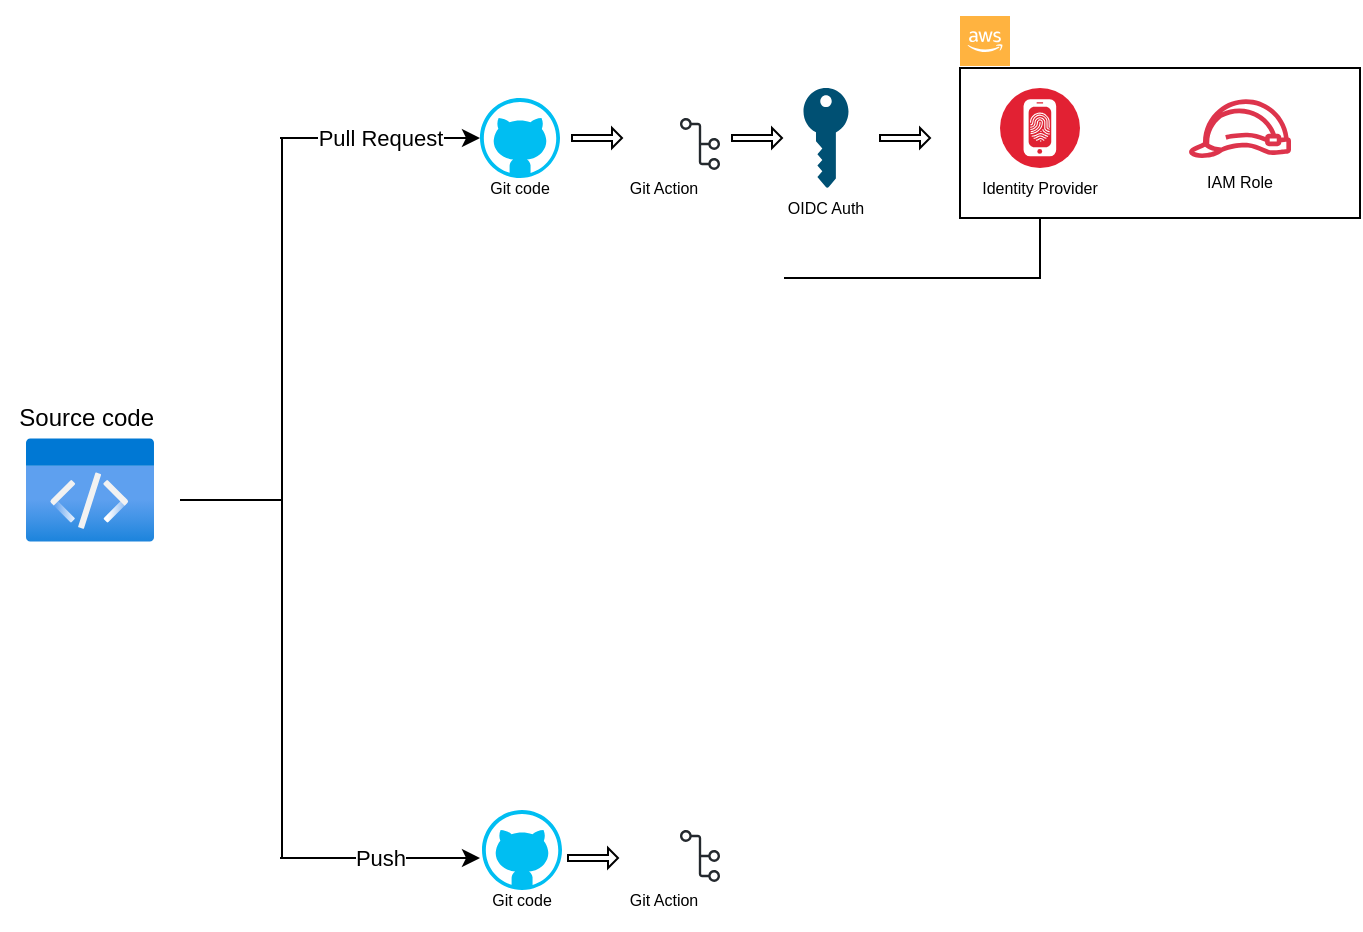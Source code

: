 <mxfile version="22.1.8" type="github">
  <diagram name="Page-1" id="BLeY4aLAC0U9kCGDIPzT">
    <mxGraphModel dx="383" dy="729" grid="1" gridSize="10" guides="1" tooltips="1" connect="1" arrows="1" fold="1" page="1" pageScale="1" pageWidth="1169" pageHeight="827" background="#ffffff" math="0" shadow="0">
      <root>
        <mxCell id="0" />
        <mxCell id="1" parent="0" />
        <mxCell id="69v9tuPCCNIXZ4btn9kC-2" value="" style="endArrow=none;html=1;rounded=0;edgeStyle=orthogonalEdgeStyle;" parent="1" edge="1">
          <mxGeometry width="50" height="50" relative="1" as="geometry">
            <mxPoint x="90" y="381" as="sourcePoint" />
            <mxPoint x="141" y="200" as="targetPoint" />
            <Array as="points">
              <mxPoint x="141" y="381" />
              <mxPoint x="141" y="231" />
            </Array>
          </mxGeometry>
        </mxCell>
        <mxCell id="69v9tuPCCNIXZ4btn9kC-3" value="" style="endArrow=none;html=1;rounded=0;edgeStyle=orthogonalEdgeStyle;" parent="1" edge="1">
          <mxGeometry width="50" height="50" relative="1" as="geometry">
            <mxPoint x="90" y="381.0" as="sourcePoint" />
            <mxPoint x="141" y="560" as="targetPoint" />
            <Array as="points">
              <mxPoint x="141" y="381.0" />
              <mxPoint x="141" y="531.0" />
            </Array>
          </mxGeometry>
        </mxCell>
        <mxCell id="69v9tuPCCNIXZ4btn9kC-6" value="" style="endArrow=classic;html=1;rounded=0;edgeStyle=orthogonalEdgeStyle;" parent="1" edge="1">
          <mxGeometry relative="1" as="geometry">
            <mxPoint x="140" y="200" as="sourcePoint" />
            <mxPoint x="240" y="200" as="targetPoint" />
          </mxGeometry>
        </mxCell>
        <mxCell id="69v9tuPCCNIXZ4btn9kC-7" value="Pull Request" style="edgeLabel;resizable=0;html=1;align=center;verticalAlign=middle;" parent="69v9tuPCCNIXZ4btn9kC-6" connectable="0" vertex="1">
          <mxGeometry relative="1" as="geometry" />
        </mxCell>
        <mxCell id="69v9tuPCCNIXZ4btn9kC-8" value="" style="endArrow=classic;html=1;rounded=0;edgeStyle=orthogonalEdgeStyle;" parent="1" edge="1">
          <mxGeometry relative="1" as="geometry">
            <mxPoint x="140" y="560" as="sourcePoint" />
            <mxPoint x="240" y="560" as="targetPoint" />
          </mxGeometry>
        </mxCell>
        <mxCell id="69v9tuPCCNIXZ4btn9kC-9" value="Push" style="edgeLabel;resizable=0;html=1;align=center;verticalAlign=middle;" parent="69v9tuPCCNIXZ4btn9kC-8" connectable="0" vertex="1">
          <mxGeometry relative="1" as="geometry" />
        </mxCell>
        <mxCell id="69v9tuPCCNIXZ4btn9kC-13" value="" style="group" parent="1" vertex="1" connectable="0">
          <mxGeometry x="235" y="180" width="50" height="60" as="geometry" />
        </mxCell>
        <mxCell id="69v9tuPCCNIXZ4btn9kC-10" value="" style="verticalLabelPosition=bottom;html=1;verticalAlign=top;align=center;strokeColor=none;fillColor=#00BEF2;shape=mxgraph.azure.github_code;pointerEvents=1;" parent="69v9tuPCCNIXZ4btn9kC-13" vertex="1">
          <mxGeometry x="5" width="40" height="40" as="geometry" />
        </mxCell>
        <mxCell id="69v9tuPCCNIXZ4btn9kC-12" value="Git code" style="text;html=1;strokeColor=none;fillColor=none;align=center;verticalAlign=middle;whiteSpace=wrap;rounded=0;fontSize=8;" parent="69v9tuPCCNIXZ4btn9kC-13" vertex="1">
          <mxGeometry y="30" width="50" height="30" as="geometry" />
        </mxCell>
        <mxCell id="69v9tuPCCNIXZ4btn9kC-14" value="" style="group" parent="1" vertex="1" connectable="0">
          <mxGeometry x="236" y="536" width="50" height="60" as="geometry" />
        </mxCell>
        <mxCell id="69v9tuPCCNIXZ4btn9kC-15" value="" style="verticalLabelPosition=bottom;html=1;verticalAlign=top;align=center;strokeColor=none;fillColor=#00BEF2;shape=mxgraph.azure.github_code;pointerEvents=1;" parent="69v9tuPCCNIXZ4btn9kC-14" vertex="1">
          <mxGeometry x="5" width="40" height="40" as="geometry" />
        </mxCell>
        <mxCell id="69v9tuPCCNIXZ4btn9kC-16" value="Git code" style="text;html=1;strokeColor=none;fillColor=none;align=center;verticalAlign=middle;whiteSpace=wrap;rounded=0;fontSize=8;" parent="69v9tuPCCNIXZ4btn9kC-14" vertex="1">
          <mxGeometry y="30" width="50" height="30" as="geometry" />
        </mxCell>
        <mxCell id="69v9tuPCCNIXZ4btn9kC-17" value="" style="shape=singleArrow;whiteSpace=wrap;html=1;" parent="1" vertex="1">
          <mxGeometry x="286" y="195" width="25" height="10" as="geometry" />
        </mxCell>
        <mxCell id="69v9tuPCCNIXZ4btn9kC-25" value="" style="group" parent="1" vertex="1" connectable="0">
          <mxGeometry x="307" y="184" width="53" height="56" as="geometry" />
        </mxCell>
        <mxCell id="69v9tuPCCNIXZ4btn9kC-22" value="" style="shape=image;html=1;verticalAlign=top;verticalLabelPosition=bottom;labelBackgroundColor=#ffffff;imageAspect=0;aspect=fixed;image=https://cdn4.iconfinder.com/data/icons/socialcones/508/Github-128.png;fillColor=#24292e;" parent="69v9tuPCCNIXZ4btn9kC-25" vertex="1">
          <mxGeometry x="9" width="32" height="32" as="geometry" />
        </mxCell>
        <mxCell id="69v9tuPCCNIXZ4btn9kC-23" value="Git Action" style="text;html=1;strokeColor=none;fillColor=none;align=center;verticalAlign=middle;whiteSpace=wrap;rounded=0;fontSize=8;" parent="69v9tuPCCNIXZ4btn9kC-25" vertex="1">
          <mxGeometry y="26" width="50" height="30" as="geometry" />
        </mxCell>
        <mxCell id="69v9tuPCCNIXZ4btn9kC-24" value="" style="sketch=0;outlineConnect=0;fontColor=#232F3E;gradientColor=none;fillColor=#24292e;strokeColor=none;dashed=0;verticalLabelPosition=bottom;verticalAlign=top;align=center;html=1;fontSize=12;fontStyle=0;aspect=fixed;pointerEvents=1;shape=mxgraph.aws4.git_repository;rotation=0;" parent="69v9tuPCCNIXZ4btn9kC-25" vertex="1">
          <mxGeometry x="33" y="6" width="20" height="26" as="geometry" />
        </mxCell>
        <mxCell id="69v9tuPCCNIXZ4btn9kC-30" value="" style="shape=singleArrow;whiteSpace=wrap;html=1;" parent="1" vertex="1">
          <mxGeometry x="284" y="555" width="25" height="10" as="geometry" />
        </mxCell>
        <mxCell id="69v9tuPCCNIXZ4btn9kC-31" value="" style="group" parent="1" vertex="1" connectable="0">
          <mxGeometry x="307" y="540" width="53" height="56" as="geometry" />
        </mxCell>
        <mxCell id="69v9tuPCCNIXZ4btn9kC-32" value="" style="shape=image;html=1;verticalAlign=top;verticalLabelPosition=bottom;labelBackgroundColor=#ffffff;imageAspect=0;aspect=fixed;image=https://cdn4.iconfinder.com/data/icons/socialcones/508/Github-128.png;fillColor=#24292e;" parent="69v9tuPCCNIXZ4btn9kC-31" vertex="1">
          <mxGeometry x="9" width="32" height="32" as="geometry" />
        </mxCell>
        <mxCell id="69v9tuPCCNIXZ4btn9kC-33" value="Git Action" style="text;html=1;strokeColor=none;fillColor=none;align=center;verticalAlign=middle;whiteSpace=wrap;rounded=0;fontSize=8;" parent="69v9tuPCCNIXZ4btn9kC-31" vertex="1">
          <mxGeometry y="26" width="50" height="30" as="geometry" />
        </mxCell>
        <mxCell id="69v9tuPCCNIXZ4btn9kC-34" value="" style="sketch=0;outlineConnect=0;fontColor=#232F3E;gradientColor=none;fillColor=#24292e;strokeColor=none;dashed=0;verticalLabelPosition=bottom;verticalAlign=top;align=center;html=1;fontSize=12;fontStyle=0;aspect=fixed;pointerEvents=1;shape=mxgraph.aws4.git_repository;rotation=0;" parent="69v9tuPCCNIXZ4btn9kC-31" vertex="1">
          <mxGeometry x="33" y="6" width="20" height="26" as="geometry" />
        </mxCell>
        <mxCell id="69v9tuPCCNIXZ4btn9kC-40" value="" style="shape=singleArrow;whiteSpace=wrap;html=1;" parent="1" vertex="1">
          <mxGeometry x="366" y="195" width="25" height="10" as="geometry" />
        </mxCell>
        <mxCell id="69v9tuPCCNIXZ4btn9kC-41" value="" style="points=[[0,0.5,0],[0.24,0,0],[0.5,0.28,0],[0.995,0.475,0],[0.5,0.72,0],[0.24,1,0]];verticalLabelPosition=bottom;sketch=0;html=1;verticalAlign=top;aspect=fixed;align=center;pointerEvents=1;shape=mxgraph.cisco19.key;fillColor=#005073;strokeColor=none;rotation=90;" parent="1" vertex="1">
          <mxGeometry x="388" y="188.75" width="50" height="22.5" as="geometry" />
        </mxCell>
        <mxCell id="69v9tuPCCNIXZ4btn9kC-42" value="OIDC Auth" style="text;html=1;strokeColor=none;fillColor=none;align=center;verticalAlign=middle;whiteSpace=wrap;rounded=0;fontSize=8;" parent="1" vertex="1">
          <mxGeometry x="388" y="220" width="50" height="30" as="geometry" />
        </mxCell>
        <mxCell id="69v9tuPCCNIXZ4btn9kC-45" value="" style="shape=singleArrow;whiteSpace=wrap;html=1;" parent="1" vertex="1">
          <mxGeometry x="440" y="195" width="25" height="10" as="geometry" />
        </mxCell>
        <mxCell id="69v9tuPCCNIXZ4btn9kC-46" value="" style="verticalLabelPosition=bottom;verticalAlign=top;html=1;shape=mxgraph.basic.rect;fillColor2=none;strokeWidth=1;size=20;indent=5;" parent="1" vertex="1">
          <mxGeometry x="480" y="165" width="200" height="75" as="geometry" />
        </mxCell>
        <mxCell id="69v9tuPCCNIXZ4btn9kC-47" value="" style="image;aspect=fixed;perimeter=ellipsePerimeter;html=1;align=center;shadow=0;dashed=0;fontColor=#4277BB;labelBackgroundColor=default;fontSize=12;spacingTop=3;image=img/lib/ibm/security/identity_provider.svg;" parent="1" vertex="1">
          <mxGeometry x="500" y="175" width="40" height="40" as="geometry" />
        </mxCell>
        <mxCell id="69v9tuPCCNIXZ4btn9kC-48" value="Identity Provider" style="text;html=1;strokeColor=none;fillColor=none;align=center;verticalAlign=middle;whiteSpace=wrap;rounded=0;fontSize=8;" parent="1" vertex="1">
          <mxGeometry x="490" y="210" width="60" height="30" as="geometry" />
        </mxCell>
        <mxCell id="69v9tuPCCNIXZ4btn9kC-52" value="" style="shape=image;html=1;verticalAlign=top;verticalLabelPosition=bottom;labelBackgroundColor=#ffffff;imageAspect=0;aspect=fixed;image=https://cdn4.iconfinder.com/data/icons/ionicons/512/icon-ios7-arrow-forward-128.png" parent="1" vertex="1">
          <mxGeometry x="556" y="182" width="28" height="28" as="geometry" />
        </mxCell>
        <mxCell id="69v9tuPCCNIXZ4btn9kC-56" value="" style="outlineConnect=0;verticalLabelPosition=bottom;verticalAlign=top;align=center;html=1;shape=mxgraph.aws3.cloud_2;fillColor=#FFB340;strokeColor=#1A1A1A;strokeWidth=15;" parent="1" vertex="1">
          <mxGeometry x="480" y="139" width="25" height="25" as="geometry" />
        </mxCell>
        <mxCell id="69v9tuPCCNIXZ4btn9kC-57" value="" style="sketch=0;outlineConnect=0;fontColor=#232F3E;gradientColor=none;fillColor=#DD344C;strokeColor=none;dashed=0;verticalLabelPosition=bottom;verticalAlign=top;align=center;html=1;fontSize=12;fontStyle=0;aspect=fixed;pointerEvents=1;shape=mxgraph.aws4.role;" parent="1" vertex="1">
          <mxGeometry x="593.97" y="180.64" width="52.05" height="29.36" as="geometry" />
        </mxCell>
        <mxCell id="69v9tuPCCNIXZ4btn9kC-58" value="IAM Role" style="text;html=1;strokeColor=none;fillColor=none;align=center;verticalAlign=middle;whiteSpace=wrap;rounded=0;fontSize=8;" parent="1" vertex="1">
          <mxGeometry x="590" y="207" width="60" height="30" as="geometry" />
        </mxCell>
        <mxCell id="69v9tuPCCNIXZ4btn9kC-59" value="" style="shape=partialRectangle;whiteSpace=wrap;html=1;top=0;left=0;fillColor=none;" parent="1" vertex="1">
          <mxGeometry x="392.5" y="240" width="127.5" height="30" as="geometry" />
        </mxCell>
        <mxCell id="4aAbqLmjo_dFRl0klDCT-1" value="" style="image;aspect=fixed;html=1;points=[];align=center;fontSize=12;image=img/lib/azure2/general/Code.svg;" vertex="1" parent="1">
          <mxGeometry x="13" y="350" width="64" height="52.01" as="geometry" />
        </mxCell>
        <mxCell id="4aAbqLmjo_dFRl0klDCT-2" value="Source code&amp;nbsp;" style="text;html=1;strokeColor=none;fillColor=none;align=center;verticalAlign=middle;whiteSpace=wrap;rounded=0;" vertex="1" parent="1">
          <mxGeometry y="330" width="90" height="20" as="geometry" />
        </mxCell>
      </root>
    </mxGraphModel>
  </diagram>
</mxfile>
